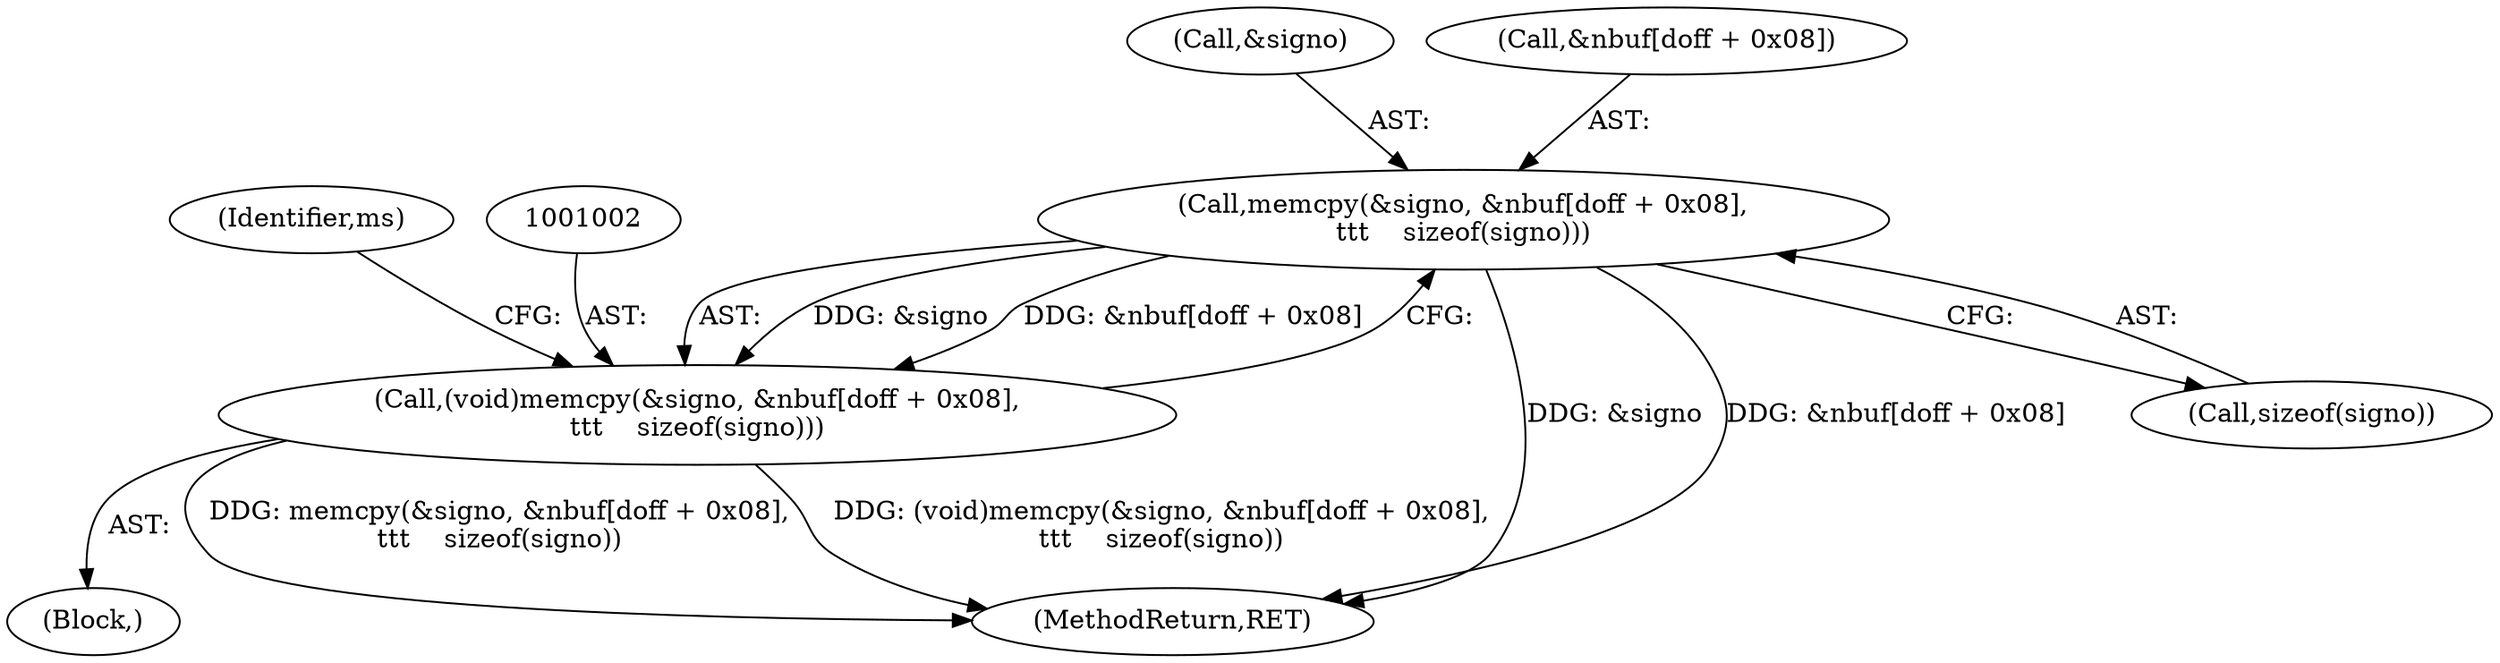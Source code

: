 digraph "0_file_39c7ac1106be844a5296d3eb5971946cc09ffda0@array" {
"1001003" [label="(Call,memcpy(&signo, &nbuf[doff + 0x08],\n\t\t\t    sizeof(signo)))"];
"1001001" [label="(Call,(void)memcpy(&signo, &nbuf[doff + 0x08],\n\t\t\t    sizeof(signo)))"];
"1001003" [label="(Call,memcpy(&signo, &nbuf[doff + 0x08],\n\t\t\t    sizeof(signo)))"];
"1000984" [label="(Block,)"];
"1001004" [label="(Call,&signo)"];
"1001006" [label="(Call,&nbuf[doff + 0x08])"];
"1001001" [label="(Call,(void)memcpy(&signo, &nbuf[doff + 0x08],\n\t\t\t    sizeof(signo)))"];
"1001237" [label="(MethodReturn,RET)"];
"1001012" [label="(Call,sizeof(signo))"];
"1001017" [label="(Identifier,ms)"];
"1001003" -> "1001001"  [label="AST: "];
"1001003" -> "1001012"  [label="CFG: "];
"1001004" -> "1001003"  [label="AST: "];
"1001006" -> "1001003"  [label="AST: "];
"1001012" -> "1001003"  [label="AST: "];
"1001001" -> "1001003"  [label="CFG: "];
"1001003" -> "1001237"  [label="DDG: &signo"];
"1001003" -> "1001237"  [label="DDG: &nbuf[doff + 0x08]"];
"1001003" -> "1001001"  [label="DDG: &signo"];
"1001003" -> "1001001"  [label="DDG: &nbuf[doff + 0x08]"];
"1001001" -> "1000984"  [label="AST: "];
"1001002" -> "1001001"  [label="AST: "];
"1001017" -> "1001001"  [label="CFG: "];
"1001001" -> "1001237"  [label="DDG: memcpy(&signo, &nbuf[doff + 0x08],\n\t\t\t    sizeof(signo))"];
"1001001" -> "1001237"  [label="DDG: (void)memcpy(&signo, &nbuf[doff + 0x08],\n\t\t\t    sizeof(signo))"];
}
